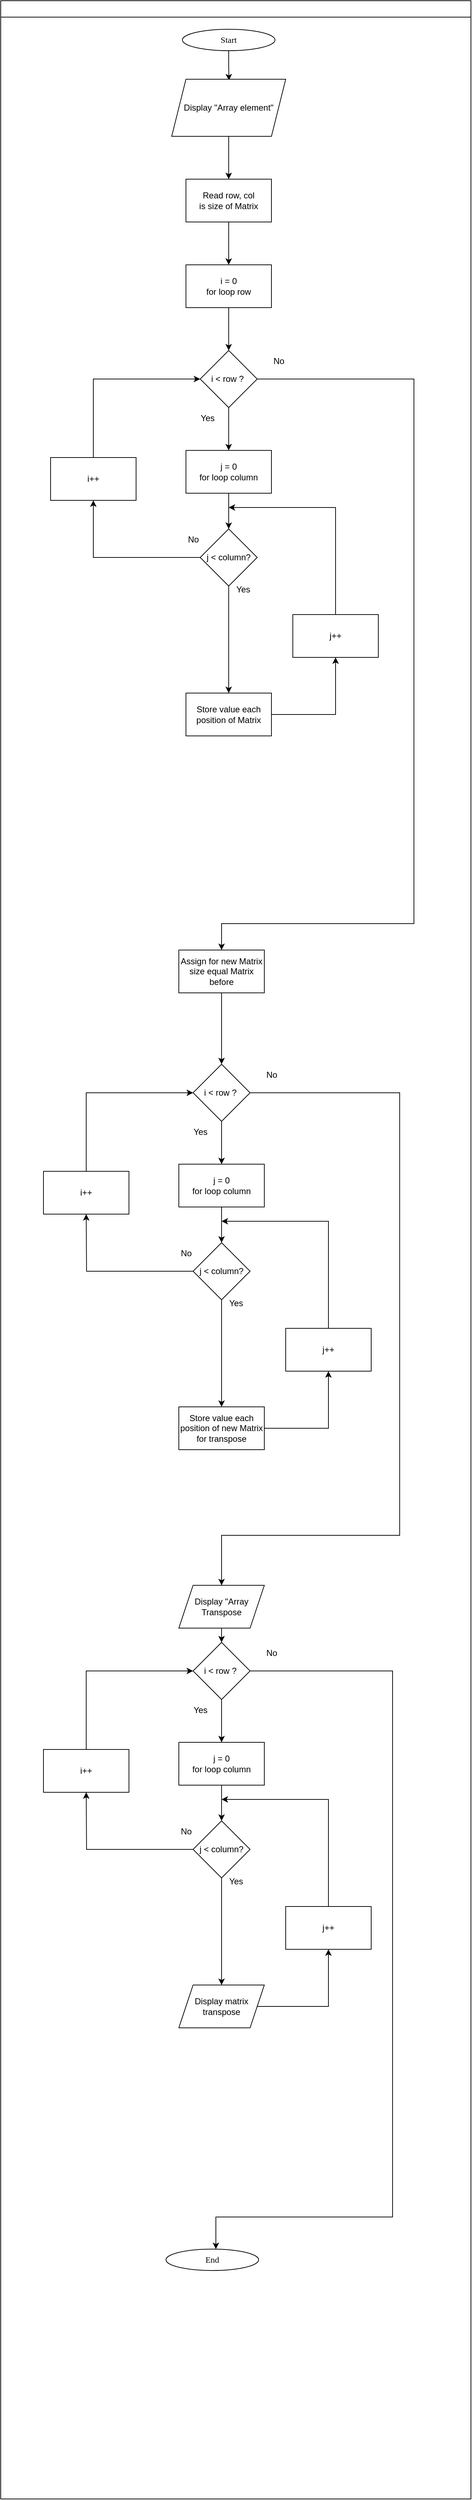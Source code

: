 <mxfile version="25.0.3">
  <diagram id="C5RBs43oDa-KdzZeNtuy" name="Page-1">
    <mxGraphModel dx="1699" dy="477" grid="1" gridSize="10" guides="1" tooltips="1" connect="1" arrows="1" fold="1" page="1" pageScale="1" pageWidth="827" pageHeight="1169" math="0" shadow="0">
      <root>
        <mxCell id="WIyWlLk6GJQsqaUBKTNV-0" />
        <mxCell id="WIyWlLk6GJQsqaUBKTNV-1" parent="WIyWlLk6GJQsqaUBKTNV-0" />
        <mxCell id="mvioNwK95yMqdUQ73LqQ-36" value="" style="swimlane;fontFamily=Sarabun;fontSource=https%3A%2F%2Ffonts.googleapis.com%2Fcss%3Ffamily%3DSarabun;" parent="WIyWlLk6GJQsqaUBKTNV-1" vertex="1">
          <mxGeometry x="-710" y="30" width="660" height="3500" as="geometry" />
        </mxCell>
        <mxCell id="mvioNwK95yMqdUQ73LqQ-35" value="&lt;font data-font-src=&quot;https://fonts.googleapis.com/css?family=Sarabun&quot; face=&quot;Sarabun&quot;&gt;Start&lt;/font&gt;" style="ellipse;whiteSpace=wrap;html=1;" parent="mvioNwK95yMqdUQ73LqQ-36" vertex="1">
          <mxGeometry x="255" y="40" width="130" height="30" as="geometry" />
        </mxCell>
        <mxCell id="QNhVIbcrn-Icenjs99R--4" style="edgeStyle=orthogonalEdgeStyle;rounded=0;orthogonalLoop=1;jettySize=auto;html=1;entryX=0.473;entryY=0.019;entryDx=0;entryDy=0;entryPerimeter=0;" parent="mvioNwK95yMqdUQ73LqQ-36" source="mvioNwK95yMqdUQ73LqQ-35" edge="1">
          <mxGeometry relative="1" as="geometry">
            <mxPoint x="320.33" y="111.71" as="targetPoint" />
          </mxGeometry>
        </mxCell>
        <mxCell id="nfO1gDs8qfdZO7nGTnkP-2" style="edgeStyle=orthogonalEdgeStyle;rounded=0;orthogonalLoop=1;jettySize=auto;html=1;" edge="1" parent="mvioNwK95yMqdUQ73LqQ-36" source="nfO1gDs8qfdZO7nGTnkP-0">
          <mxGeometry relative="1" as="geometry">
            <mxPoint x="320" y="250" as="targetPoint" />
          </mxGeometry>
        </mxCell>
        <mxCell id="nfO1gDs8qfdZO7nGTnkP-0" value="Display &quot;Array element&quot;" style="shape=parallelogram;perimeter=parallelogramPerimeter;whiteSpace=wrap;html=1;fixedSize=1;" vertex="1" parent="mvioNwK95yMqdUQ73LqQ-36">
          <mxGeometry x="240" y="110" width="160" height="80" as="geometry" />
        </mxCell>
        <mxCell id="nfO1gDs8qfdZO7nGTnkP-3" style="edgeStyle=orthogonalEdgeStyle;rounded=0;orthogonalLoop=1;jettySize=auto;html=1;" edge="1" parent="mvioNwK95yMqdUQ73LqQ-36" source="nfO1gDs8qfdZO7nGTnkP-1">
          <mxGeometry relative="1" as="geometry">
            <mxPoint x="320" y="370" as="targetPoint" />
          </mxGeometry>
        </mxCell>
        <mxCell id="nfO1gDs8qfdZO7nGTnkP-1" value="Read row, col&lt;div&gt;is size of Matrix&lt;/div&gt;" style="rounded=0;whiteSpace=wrap;html=1;" vertex="1" parent="mvioNwK95yMqdUQ73LqQ-36">
          <mxGeometry x="260" y="250" width="120" height="60" as="geometry" />
        </mxCell>
        <mxCell id="nfO1gDs8qfdZO7nGTnkP-6" style="edgeStyle=orthogonalEdgeStyle;rounded=0;orthogonalLoop=1;jettySize=auto;html=1;" edge="1" parent="mvioNwK95yMqdUQ73LqQ-36" source="nfO1gDs8qfdZO7nGTnkP-5">
          <mxGeometry relative="1" as="geometry">
            <mxPoint x="320" y="490" as="targetPoint" />
          </mxGeometry>
        </mxCell>
        <mxCell id="nfO1gDs8qfdZO7nGTnkP-5" value="i = 0&lt;div&gt;for loop row&lt;/div&gt;" style="rounded=0;whiteSpace=wrap;html=1;" vertex="1" parent="mvioNwK95yMqdUQ73LqQ-36">
          <mxGeometry x="260" y="370" width="120" height="60" as="geometry" />
        </mxCell>
        <mxCell id="nfO1gDs8qfdZO7nGTnkP-8" style="edgeStyle=orthogonalEdgeStyle;rounded=0;orthogonalLoop=1;jettySize=auto;html=1;" edge="1" parent="mvioNwK95yMqdUQ73LqQ-36" source="nfO1gDs8qfdZO7nGTnkP-7">
          <mxGeometry relative="1" as="geometry">
            <mxPoint x="320" y="630" as="targetPoint" />
          </mxGeometry>
        </mxCell>
        <mxCell id="nfO1gDs8qfdZO7nGTnkP-26" style="edgeStyle=orthogonalEdgeStyle;rounded=0;orthogonalLoop=1;jettySize=auto;html=1;" edge="1" parent="mvioNwK95yMqdUQ73LqQ-36" source="nfO1gDs8qfdZO7nGTnkP-7">
          <mxGeometry relative="1" as="geometry">
            <mxPoint x="310" y="1330" as="targetPoint" />
            <Array as="points">
              <mxPoint x="580" y="530" />
              <mxPoint x="580" y="1293" />
            </Array>
          </mxGeometry>
        </mxCell>
        <mxCell id="nfO1gDs8qfdZO7nGTnkP-7" value="i &amp;lt; row ?&amp;nbsp;" style="rhombus;whiteSpace=wrap;html=1;" vertex="1" parent="mvioNwK95yMqdUQ73LqQ-36">
          <mxGeometry x="280" y="490" width="80" height="80" as="geometry" />
        </mxCell>
        <mxCell id="nfO1gDs8qfdZO7nGTnkP-10" style="edgeStyle=orthogonalEdgeStyle;rounded=0;orthogonalLoop=1;jettySize=auto;html=1;" edge="1" parent="mvioNwK95yMqdUQ73LqQ-36" source="nfO1gDs8qfdZO7nGTnkP-9">
          <mxGeometry relative="1" as="geometry">
            <mxPoint x="320" y="740" as="targetPoint" />
          </mxGeometry>
        </mxCell>
        <mxCell id="nfO1gDs8qfdZO7nGTnkP-9" value="j = 0&lt;div&gt;for loop column&lt;/div&gt;" style="rounded=0;whiteSpace=wrap;html=1;" vertex="1" parent="mvioNwK95yMqdUQ73LqQ-36">
          <mxGeometry x="260" y="630" width="120" height="60" as="geometry" />
        </mxCell>
        <mxCell id="nfO1gDs8qfdZO7nGTnkP-17" style="edgeStyle=orthogonalEdgeStyle;rounded=0;orthogonalLoop=1;jettySize=auto;html=1;entryX=0.5;entryY=1;entryDx=0;entryDy=0;" edge="1" parent="mvioNwK95yMqdUQ73LqQ-36" source="nfO1gDs8qfdZO7nGTnkP-11" target="nfO1gDs8qfdZO7nGTnkP-16">
          <mxGeometry relative="1" as="geometry" />
        </mxCell>
        <mxCell id="nfO1gDs8qfdZO7nGTnkP-11" value="Store value each position of Matrix" style="rounded=0;whiteSpace=wrap;html=1;" vertex="1" parent="mvioNwK95yMqdUQ73LqQ-36">
          <mxGeometry x="260" y="970" width="120" height="60" as="geometry" />
        </mxCell>
        <mxCell id="nfO1gDs8qfdZO7nGTnkP-13" style="edgeStyle=orthogonalEdgeStyle;rounded=0;orthogonalLoop=1;jettySize=auto;html=1;entryX=0.5;entryY=0;entryDx=0;entryDy=0;" edge="1" parent="mvioNwK95yMqdUQ73LqQ-36" source="nfO1gDs8qfdZO7nGTnkP-12" target="nfO1gDs8qfdZO7nGTnkP-11">
          <mxGeometry relative="1" as="geometry" />
        </mxCell>
        <mxCell id="nfO1gDs8qfdZO7nGTnkP-29" style="edgeStyle=orthogonalEdgeStyle;rounded=0;orthogonalLoop=1;jettySize=auto;html=1;" edge="1" parent="mvioNwK95yMqdUQ73LqQ-36" source="nfO1gDs8qfdZO7nGTnkP-12" target="nfO1gDs8qfdZO7nGTnkP-28">
          <mxGeometry relative="1" as="geometry" />
        </mxCell>
        <mxCell id="nfO1gDs8qfdZO7nGTnkP-12" value="j &amp;lt; column?" style="rhombus;whiteSpace=wrap;html=1;" vertex="1" parent="mvioNwK95yMqdUQ73LqQ-36">
          <mxGeometry x="280" y="740" width="80" height="80" as="geometry" />
        </mxCell>
        <mxCell id="nfO1gDs8qfdZO7nGTnkP-14" value="Yes" style="text;html=1;align=center;verticalAlign=middle;resizable=0;points=[];autosize=1;strokeColor=none;fillColor=none;" vertex="1" parent="mvioNwK95yMqdUQ73LqQ-36">
          <mxGeometry x="320" y="810" width="40" height="30" as="geometry" />
        </mxCell>
        <mxCell id="nfO1gDs8qfdZO7nGTnkP-15" value="Yes" style="text;html=1;align=center;verticalAlign=middle;resizable=0;points=[];autosize=1;strokeColor=none;fillColor=none;" vertex="1" parent="mvioNwK95yMqdUQ73LqQ-36">
          <mxGeometry x="270" y="570" width="40" height="30" as="geometry" />
        </mxCell>
        <mxCell id="nfO1gDs8qfdZO7nGTnkP-31" style="edgeStyle=orthogonalEdgeStyle;rounded=0;orthogonalLoop=1;jettySize=auto;html=1;" edge="1" parent="mvioNwK95yMqdUQ73LqQ-36" source="nfO1gDs8qfdZO7nGTnkP-16">
          <mxGeometry relative="1" as="geometry">
            <mxPoint x="320" y="710" as="targetPoint" />
            <Array as="points">
              <mxPoint x="470" y="710" />
            </Array>
          </mxGeometry>
        </mxCell>
        <mxCell id="nfO1gDs8qfdZO7nGTnkP-16" value="j++" style="rounded=0;whiteSpace=wrap;html=1;" vertex="1" parent="mvioNwK95yMqdUQ73LqQ-36">
          <mxGeometry x="410" y="860" width="120" height="60" as="geometry" />
        </mxCell>
        <mxCell id="nfO1gDs8qfdZO7nGTnkP-25" value="No" style="text;html=1;align=center;verticalAlign=middle;resizable=0;points=[];autosize=1;strokeColor=none;fillColor=none;" vertex="1" parent="mvioNwK95yMqdUQ73LqQ-36">
          <mxGeometry x="250" y="740" width="40" height="30" as="geometry" />
        </mxCell>
        <mxCell id="nfO1gDs8qfdZO7nGTnkP-30" style="edgeStyle=orthogonalEdgeStyle;rounded=0;orthogonalLoop=1;jettySize=auto;html=1;entryX=0;entryY=0.5;entryDx=0;entryDy=0;" edge="1" parent="mvioNwK95yMqdUQ73LqQ-36" source="nfO1gDs8qfdZO7nGTnkP-28" target="nfO1gDs8qfdZO7nGTnkP-7">
          <mxGeometry relative="1" as="geometry">
            <Array as="points">
              <mxPoint x="130" y="530" />
            </Array>
          </mxGeometry>
        </mxCell>
        <mxCell id="nfO1gDs8qfdZO7nGTnkP-28" value="i++" style="rounded=0;whiteSpace=wrap;html=1;" vertex="1" parent="mvioNwK95yMqdUQ73LqQ-36">
          <mxGeometry x="70" y="640" width="120" height="60" as="geometry" />
        </mxCell>
        <mxCell id="nfO1gDs8qfdZO7nGTnkP-32" value="No" style="text;html=1;align=center;verticalAlign=middle;resizable=0;points=[];autosize=1;strokeColor=none;fillColor=none;" vertex="1" parent="mvioNwK95yMqdUQ73LqQ-36">
          <mxGeometry x="370" y="490" width="40" height="30" as="geometry" />
        </mxCell>
        <mxCell id="nfO1gDs8qfdZO7nGTnkP-52" style="edgeStyle=orthogonalEdgeStyle;rounded=0;orthogonalLoop=1;jettySize=auto;html=1;entryX=0.5;entryY=0;entryDx=0;entryDy=0;" edge="1" parent="mvioNwK95yMqdUQ73LqQ-36" source="nfO1gDs8qfdZO7nGTnkP-33" target="nfO1gDs8qfdZO7nGTnkP-36">
          <mxGeometry relative="1" as="geometry" />
        </mxCell>
        <mxCell id="nfO1gDs8qfdZO7nGTnkP-33" value="Assign for new Matrix size equal Matrix before" style="rounded=0;whiteSpace=wrap;html=1;" vertex="1" parent="mvioNwK95yMqdUQ73LqQ-36">
          <mxGeometry x="250" y="1330" width="120" height="60" as="geometry" />
        </mxCell>
        <mxCell id="nfO1gDs8qfdZO7nGTnkP-35" style="edgeStyle=orthogonalEdgeStyle;rounded=0;orthogonalLoop=1;jettySize=auto;html=1;" edge="1" parent="mvioNwK95yMqdUQ73LqQ-36" source="nfO1gDs8qfdZO7nGTnkP-36">
          <mxGeometry relative="1" as="geometry">
            <mxPoint x="310" y="1630" as="targetPoint" />
          </mxGeometry>
        </mxCell>
        <mxCell id="nfO1gDs8qfdZO7nGTnkP-53" style="edgeStyle=orthogonalEdgeStyle;rounded=0;orthogonalLoop=1;jettySize=auto;html=1;entryX=0.5;entryY=0;entryDx=0;entryDy=0;" edge="1" parent="mvioNwK95yMqdUQ73LqQ-36" source="nfO1gDs8qfdZO7nGTnkP-36" target="nfO1gDs8qfdZO7nGTnkP-73">
          <mxGeometry relative="1" as="geometry">
            <mxPoint x="310" y="2174.706" as="targetPoint" />
            <Array as="points">
              <mxPoint x="560" y="1530" />
              <mxPoint x="560" y="2150" />
              <mxPoint x="310" y="2150" />
            </Array>
          </mxGeometry>
        </mxCell>
        <mxCell id="nfO1gDs8qfdZO7nGTnkP-36" value="i &amp;lt; row ?&amp;nbsp;" style="rhombus;whiteSpace=wrap;html=1;" vertex="1" parent="mvioNwK95yMqdUQ73LqQ-36">
          <mxGeometry x="270" y="1490" width="80" height="80" as="geometry" />
        </mxCell>
        <mxCell id="nfO1gDs8qfdZO7nGTnkP-37" style="edgeStyle=orthogonalEdgeStyle;rounded=0;orthogonalLoop=1;jettySize=auto;html=1;" edge="1" parent="mvioNwK95yMqdUQ73LqQ-36" source="nfO1gDs8qfdZO7nGTnkP-38">
          <mxGeometry relative="1" as="geometry">
            <mxPoint x="310" y="1740" as="targetPoint" />
          </mxGeometry>
        </mxCell>
        <mxCell id="nfO1gDs8qfdZO7nGTnkP-38" value="j = 0&lt;div&gt;for loop column&lt;/div&gt;" style="rounded=0;whiteSpace=wrap;html=1;" vertex="1" parent="mvioNwK95yMqdUQ73LqQ-36">
          <mxGeometry x="250" y="1630" width="120" height="60" as="geometry" />
        </mxCell>
        <mxCell id="nfO1gDs8qfdZO7nGTnkP-39" style="edgeStyle=orthogonalEdgeStyle;rounded=0;orthogonalLoop=1;jettySize=auto;html=1;entryX=0.5;entryY=1;entryDx=0;entryDy=0;" edge="1" parent="mvioNwK95yMqdUQ73LqQ-36" source="nfO1gDs8qfdZO7nGTnkP-40" target="nfO1gDs8qfdZO7nGTnkP-47">
          <mxGeometry relative="1" as="geometry" />
        </mxCell>
        <mxCell id="nfO1gDs8qfdZO7nGTnkP-40" value="Store value each position of new Matrix for transpose" style="rounded=0;whiteSpace=wrap;html=1;" vertex="1" parent="mvioNwK95yMqdUQ73LqQ-36">
          <mxGeometry x="250" y="1970" width="120" height="60" as="geometry" />
        </mxCell>
        <mxCell id="nfO1gDs8qfdZO7nGTnkP-41" style="edgeStyle=orthogonalEdgeStyle;rounded=0;orthogonalLoop=1;jettySize=auto;html=1;entryX=0.5;entryY=0;entryDx=0;entryDy=0;" edge="1" parent="mvioNwK95yMqdUQ73LqQ-36" source="nfO1gDs8qfdZO7nGTnkP-43" target="nfO1gDs8qfdZO7nGTnkP-40">
          <mxGeometry relative="1" as="geometry" />
        </mxCell>
        <mxCell id="nfO1gDs8qfdZO7nGTnkP-42" style="edgeStyle=orthogonalEdgeStyle;rounded=0;orthogonalLoop=1;jettySize=auto;html=1;" edge="1" parent="mvioNwK95yMqdUQ73LqQ-36" source="nfO1gDs8qfdZO7nGTnkP-43">
          <mxGeometry relative="1" as="geometry">
            <mxPoint x="120" y="1700" as="targetPoint" />
          </mxGeometry>
        </mxCell>
        <mxCell id="nfO1gDs8qfdZO7nGTnkP-43" value="j &amp;lt; column?" style="rhombus;whiteSpace=wrap;html=1;" vertex="1" parent="mvioNwK95yMqdUQ73LqQ-36">
          <mxGeometry x="270" y="1740" width="80" height="80" as="geometry" />
        </mxCell>
        <mxCell id="nfO1gDs8qfdZO7nGTnkP-44" value="Yes" style="text;html=1;align=center;verticalAlign=middle;resizable=0;points=[];autosize=1;strokeColor=none;fillColor=none;" vertex="1" parent="mvioNwK95yMqdUQ73LqQ-36">
          <mxGeometry x="310" y="1810" width="40" height="30" as="geometry" />
        </mxCell>
        <mxCell id="nfO1gDs8qfdZO7nGTnkP-45" value="Yes" style="text;html=1;align=center;verticalAlign=middle;resizable=0;points=[];autosize=1;strokeColor=none;fillColor=none;" vertex="1" parent="mvioNwK95yMqdUQ73LqQ-36">
          <mxGeometry x="260" y="1570" width="40" height="30" as="geometry" />
        </mxCell>
        <mxCell id="nfO1gDs8qfdZO7nGTnkP-46" style="edgeStyle=orthogonalEdgeStyle;rounded=0;orthogonalLoop=1;jettySize=auto;html=1;" edge="1" parent="mvioNwK95yMqdUQ73LqQ-36" source="nfO1gDs8qfdZO7nGTnkP-47">
          <mxGeometry relative="1" as="geometry">
            <mxPoint x="310" y="1710" as="targetPoint" />
            <Array as="points">
              <mxPoint x="460" y="1710" />
            </Array>
          </mxGeometry>
        </mxCell>
        <mxCell id="nfO1gDs8qfdZO7nGTnkP-47" value="j++" style="rounded=0;whiteSpace=wrap;html=1;" vertex="1" parent="mvioNwK95yMqdUQ73LqQ-36">
          <mxGeometry x="400" y="1860" width="120" height="60" as="geometry" />
        </mxCell>
        <mxCell id="nfO1gDs8qfdZO7nGTnkP-48" value="No" style="text;html=1;align=center;verticalAlign=middle;resizable=0;points=[];autosize=1;strokeColor=none;fillColor=none;" vertex="1" parent="mvioNwK95yMqdUQ73LqQ-36">
          <mxGeometry x="240" y="1740" width="40" height="30" as="geometry" />
        </mxCell>
        <mxCell id="nfO1gDs8qfdZO7nGTnkP-49" style="edgeStyle=orthogonalEdgeStyle;rounded=0;orthogonalLoop=1;jettySize=auto;html=1;entryX=0;entryY=0.5;entryDx=0;entryDy=0;" edge="1" parent="mvioNwK95yMqdUQ73LqQ-36" target="nfO1gDs8qfdZO7nGTnkP-36">
          <mxGeometry relative="1" as="geometry">
            <mxPoint x="120" y="1640" as="sourcePoint" />
            <Array as="points">
              <mxPoint x="120" y="1530" />
            </Array>
          </mxGeometry>
        </mxCell>
        <mxCell id="nfO1gDs8qfdZO7nGTnkP-50" value="No" style="text;html=1;align=center;verticalAlign=middle;resizable=0;points=[];autosize=1;strokeColor=none;fillColor=none;" vertex="1" parent="mvioNwK95yMqdUQ73LqQ-36">
          <mxGeometry x="360" y="1490" width="40" height="30" as="geometry" />
        </mxCell>
        <mxCell id="nfO1gDs8qfdZO7nGTnkP-51" value="i++" style="rounded=0;whiteSpace=wrap;html=1;" vertex="1" parent="mvioNwK95yMqdUQ73LqQ-36">
          <mxGeometry x="60" y="1640" width="120" height="60" as="geometry" />
        </mxCell>
        <mxCell id="nfO1gDs8qfdZO7nGTnkP-55" style="edgeStyle=orthogonalEdgeStyle;rounded=0;orthogonalLoop=1;jettySize=auto;html=1;" edge="1" parent="mvioNwK95yMqdUQ73LqQ-36" source="nfO1gDs8qfdZO7nGTnkP-57">
          <mxGeometry relative="1" as="geometry">
            <mxPoint x="310" y="2440" as="targetPoint" />
          </mxGeometry>
        </mxCell>
        <mxCell id="nfO1gDs8qfdZO7nGTnkP-57" value="i &amp;lt; row ?&amp;nbsp;" style="rhombus;whiteSpace=wrap;html=1;" vertex="1" parent="mvioNwK95yMqdUQ73LqQ-36">
          <mxGeometry x="270" y="2300" width="80" height="80" as="geometry" />
        </mxCell>
        <mxCell id="nfO1gDs8qfdZO7nGTnkP-58" style="edgeStyle=orthogonalEdgeStyle;rounded=0;orthogonalLoop=1;jettySize=auto;html=1;" edge="1" parent="mvioNwK95yMqdUQ73LqQ-36" source="nfO1gDs8qfdZO7nGTnkP-59">
          <mxGeometry relative="1" as="geometry">
            <mxPoint x="310" y="2550" as="targetPoint" />
          </mxGeometry>
        </mxCell>
        <mxCell id="nfO1gDs8qfdZO7nGTnkP-59" value="j = 0&lt;div&gt;for loop column&lt;/div&gt;" style="rounded=0;whiteSpace=wrap;html=1;" vertex="1" parent="mvioNwK95yMqdUQ73LqQ-36">
          <mxGeometry x="250" y="2440" width="120" height="60" as="geometry" />
        </mxCell>
        <mxCell id="nfO1gDs8qfdZO7nGTnkP-60" style="edgeStyle=orthogonalEdgeStyle;rounded=0;orthogonalLoop=1;jettySize=auto;html=1;entryX=0.5;entryY=1;entryDx=0;entryDy=0;exitX=1;exitY=0.5;exitDx=0;exitDy=0;" edge="1" parent="mvioNwK95yMqdUQ73LqQ-36" source="nfO1gDs8qfdZO7nGTnkP-75" target="nfO1gDs8qfdZO7nGTnkP-68">
          <mxGeometry relative="1" as="geometry">
            <mxPoint x="370" y="2810" as="sourcePoint" />
          </mxGeometry>
        </mxCell>
        <mxCell id="nfO1gDs8qfdZO7nGTnkP-62" style="edgeStyle=orthogonalEdgeStyle;rounded=0;orthogonalLoop=1;jettySize=auto;html=1;entryX=0.5;entryY=0;entryDx=0;entryDy=0;" edge="1" parent="mvioNwK95yMqdUQ73LqQ-36" source="nfO1gDs8qfdZO7nGTnkP-64">
          <mxGeometry relative="1" as="geometry">
            <mxPoint x="310" y="2780" as="targetPoint" />
          </mxGeometry>
        </mxCell>
        <mxCell id="nfO1gDs8qfdZO7nGTnkP-63" style="edgeStyle=orthogonalEdgeStyle;rounded=0;orthogonalLoop=1;jettySize=auto;html=1;" edge="1" parent="mvioNwK95yMqdUQ73LqQ-36" source="nfO1gDs8qfdZO7nGTnkP-64">
          <mxGeometry relative="1" as="geometry">
            <mxPoint x="120" y="2510" as="targetPoint" />
          </mxGeometry>
        </mxCell>
        <mxCell id="nfO1gDs8qfdZO7nGTnkP-64" value="j &amp;lt; column?" style="rhombus;whiteSpace=wrap;html=1;" vertex="1" parent="mvioNwK95yMqdUQ73LqQ-36">
          <mxGeometry x="270" y="2550" width="80" height="80" as="geometry" />
        </mxCell>
        <mxCell id="nfO1gDs8qfdZO7nGTnkP-65" value="Yes" style="text;html=1;align=center;verticalAlign=middle;resizable=0;points=[];autosize=1;strokeColor=none;fillColor=none;" vertex="1" parent="mvioNwK95yMqdUQ73LqQ-36">
          <mxGeometry x="310" y="2620" width="40" height="30" as="geometry" />
        </mxCell>
        <mxCell id="nfO1gDs8qfdZO7nGTnkP-66" value="Yes" style="text;html=1;align=center;verticalAlign=middle;resizable=0;points=[];autosize=1;strokeColor=none;fillColor=none;" vertex="1" parent="mvioNwK95yMqdUQ73LqQ-36">
          <mxGeometry x="260" y="2380" width="40" height="30" as="geometry" />
        </mxCell>
        <mxCell id="nfO1gDs8qfdZO7nGTnkP-67" style="edgeStyle=orthogonalEdgeStyle;rounded=0;orthogonalLoop=1;jettySize=auto;html=1;" edge="1" parent="mvioNwK95yMqdUQ73LqQ-36" source="nfO1gDs8qfdZO7nGTnkP-68">
          <mxGeometry relative="1" as="geometry">
            <mxPoint x="310" y="2520" as="targetPoint" />
            <Array as="points">
              <mxPoint x="460" y="2520" />
            </Array>
          </mxGeometry>
        </mxCell>
        <mxCell id="nfO1gDs8qfdZO7nGTnkP-68" value="j++" style="rounded=0;whiteSpace=wrap;html=1;" vertex="1" parent="mvioNwK95yMqdUQ73LqQ-36">
          <mxGeometry x="400" y="2670" width="120" height="60" as="geometry" />
        </mxCell>
        <mxCell id="nfO1gDs8qfdZO7nGTnkP-69" value="No" style="text;html=1;align=center;verticalAlign=middle;resizable=0;points=[];autosize=1;strokeColor=none;fillColor=none;" vertex="1" parent="mvioNwK95yMqdUQ73LqQ-36">
          <mxGeometry x="240" y="2550" width="40" height="30" as="geometry" />
        </mxCell>
        <mxCell id="nfO1gDs8qfdZO7nGTnkP-70" style="edgeStyle=orthogonalEdgeStyle;rounded=0;orthogonalLoop=1;jettySize=auto;html=1;entryX=0;entryY=0.5;entryDx=0;entryDy=0;" edge="1" parent="mvioNwK95yMqdUQ73LqQ-36" target="nfO1gDs8qfdZO7nGTnkP-57">
          <mxGeometry relative="1" as="geometry">
            <mxPoint x="120" y="2450" as="sourcePoint" />
            <Array as="points">
              <mxPoint x="120" y="2340" />
            </Array>
          </mxGeometry>
        </mxCell>
        <mxCell id="nfO1gDs8qfdZO7nGTnkP-71" value="No" style="text;html=1;align=center;verticalAlign=middle;resizable=0;points=[];autosize=1;strokeColor=none;fillColor=none;" vertex="1" parent="mvioNwK95yMqdUQ73LqQ-36">
          <mxGeometry x="360" y="2300" width="40" height="30" as="geometry" />
        </mxCell>
        <mxCell id="nfO1gDs8qfdZO7nGTnkP-72" value="i++" style="rounded=0;whiteSpace=wrap;html=1;" vertex="1" parent="mvioNwK95yMqdUQ73LqQ-36">
          <mxGeometry x="60" y="2450" width="120" height="60" as="geometry" />
        </mxCell>
        <mxCell id="nfO1gDs8qfdZO7nGTnkP-74" style="edgeStyle=orthogonalEdgeStyle;rounded=0;orthogonalLoop=1;jettySize=auto;html=1;entryX=0.5;entryY=0;entryDx=0;entryDy=0;" edge="1" parent="mvioNwK95yMqdUQ73LqQ-36" source="nfO1gDs8qfdZO7nGTnkP-73" target="nfO1gDs8qfdZO7nGTnkP-57">
          <mxGeometry relative="1" as="geometry" />
        </mxCell>
        <mxCell id="nfO1gDs8qfdZO7nGTnkP-73" value="Display &quot;Array Transpose" style="shape=parallelogram;perimeter=parallelogramPerimeter;whiteSpace=wrap;html=1;fixedSize=1;" vertex="1" parent="mvioNwK95yMqdUQ73LqQ-36">
          <mxGeometry x="250" y="2220" width="120" height="60" as="geometry" />
        </mxCell>
        <mxCell id="nfO1gDs8qfdZO7nGTnkP-75" value="Display matrix transpose" style="shape=parallelogram;perimeter=parallelogramPerimeter;whiteSpace=wrap;html=1;fixedSize=1;" vertex="1" parent="mvioNwK95yMqdUQ73LqQ-36">
          <mxGeometry x="250" y="2780" width="120" height="60" as="geometry" />
        </mxCell>
        <mxCell id="nfO1gDs8qfdZO7nGTnkP-76" value="&lt;font face=&quot;Sarabun&quot;&gt;End&lt;/font&gt;" style="ellipse;whiteSpace=wrap;html=1;" vertex="1" parent="mvioNwK95yMqdUQ73LqQ-36">
          <mxGeometry x="232" y="3150" width="130" height="30" as="geometry" />
        </mxCell>
        <mxCell id="nfO1gDs8qfdZO7nGTnkP-78" style="edgeStyle=orthogonalEdgeStyle;rounded=0;orthogonalLoop=1;jettySize=auto;html=1;" edge="1" parent="mvioNwK95yMqdUQ73LqQ-36" source="nfO1gDs8qfdZO7nGTnkP-57">
          <mxGeometry relative="1" as="geometry">
            <mxPoint x="302" y="3150" as="targetPoint" />
            <Array as="points">
              <mxPoint x="550" y="2340" />
              <mxPoint x="550" y="3105" />
            </Array>
          </mxGeometry>
        </mxCell>
      </root>
    </mxGraphModel>
  </diagram>
</mxfile>
